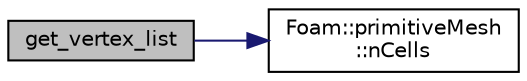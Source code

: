 digraph "get_vertex_list"
{
  bgcolor="transparent";
  edge [fontname="Helvetica",fontsize="10",labelfontname="Helvetica",labelfontsize="10"];
  node [fontname="Helvetica",fontsize="10",shape=record];
  rankdir="LR";
  Node1 [label="get_vertex_list",height=0.2,width=0.4,color="black", fillcolor="grey75", style="filled", fontcolor="black"];
  Node1 -> Node2 [color="midnightblue",fontsize="10",style="solid",fontname="Helvetica"];
  Node2 [label="Foam::primitiveMesh\l::nCells",height=0.2,width=0.4,color="black",URL="$a02007.html#ae79b5e96cf8d9a4e6b3993e6f2709374"];
}
